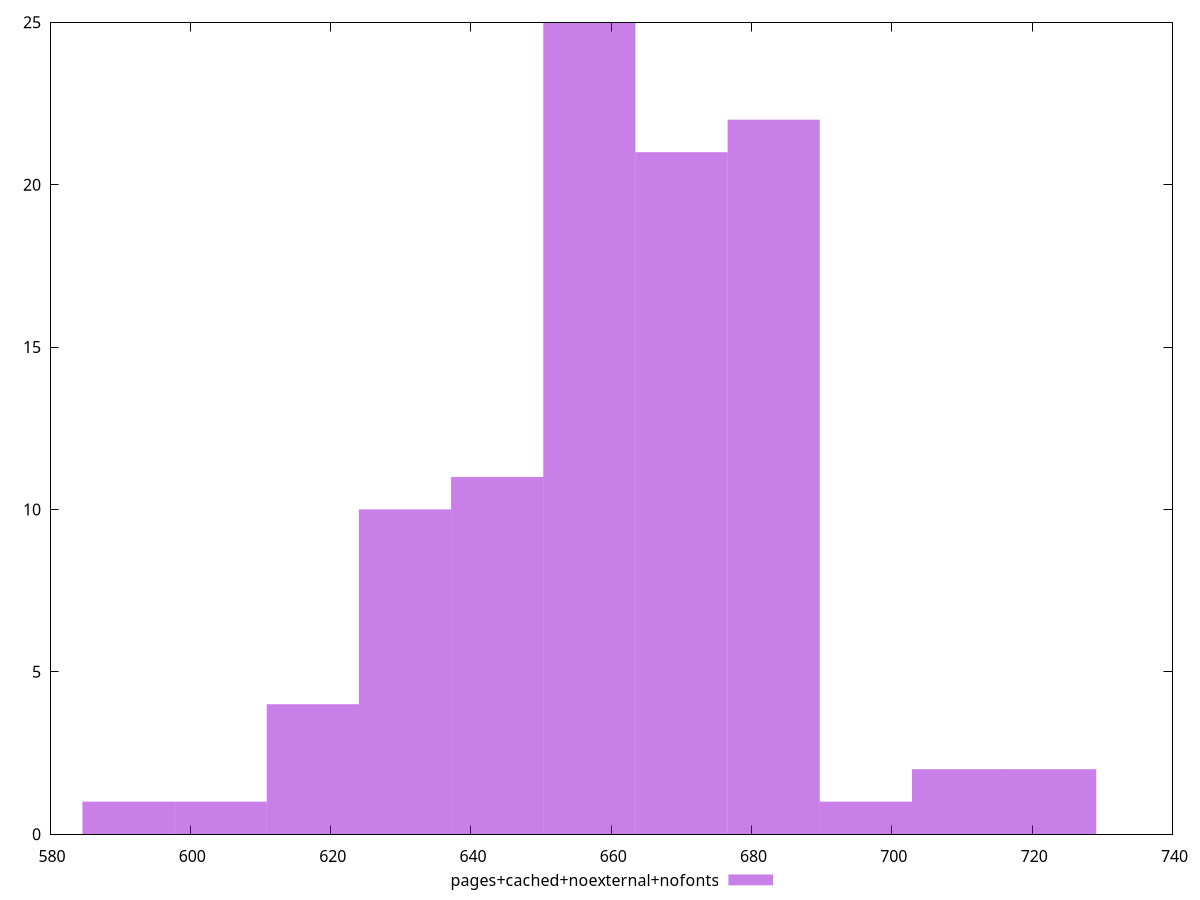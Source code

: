 $_pagesCachedNoexternalNofonts <<EOF
670.0165449346326 21
630.6038069973014 10
683.1541242470764 22
656.878965622189 25
722.5668621844078 2
696.2917035595202 1
643.7413863097452 11
709.429282871964 2
617.4662276848576 4
604.3286483724138 1
591.19106905997 1
EOF
set key outside below
set terminal pngcairo
set output "report_00004_2020-11-02T20-21-41.718Z/mainthread-work-breakdown/pages+cached+noexternal+nofonts//raw_hist.png"
set yrange [0:25]
set boxwidth 13.137579312443778
set style fill transparent solid 0.5 noborder
plot $_pagesCachedNoexternalNofonts title "pages+cached+noexternal+nofonts" with boxes ,